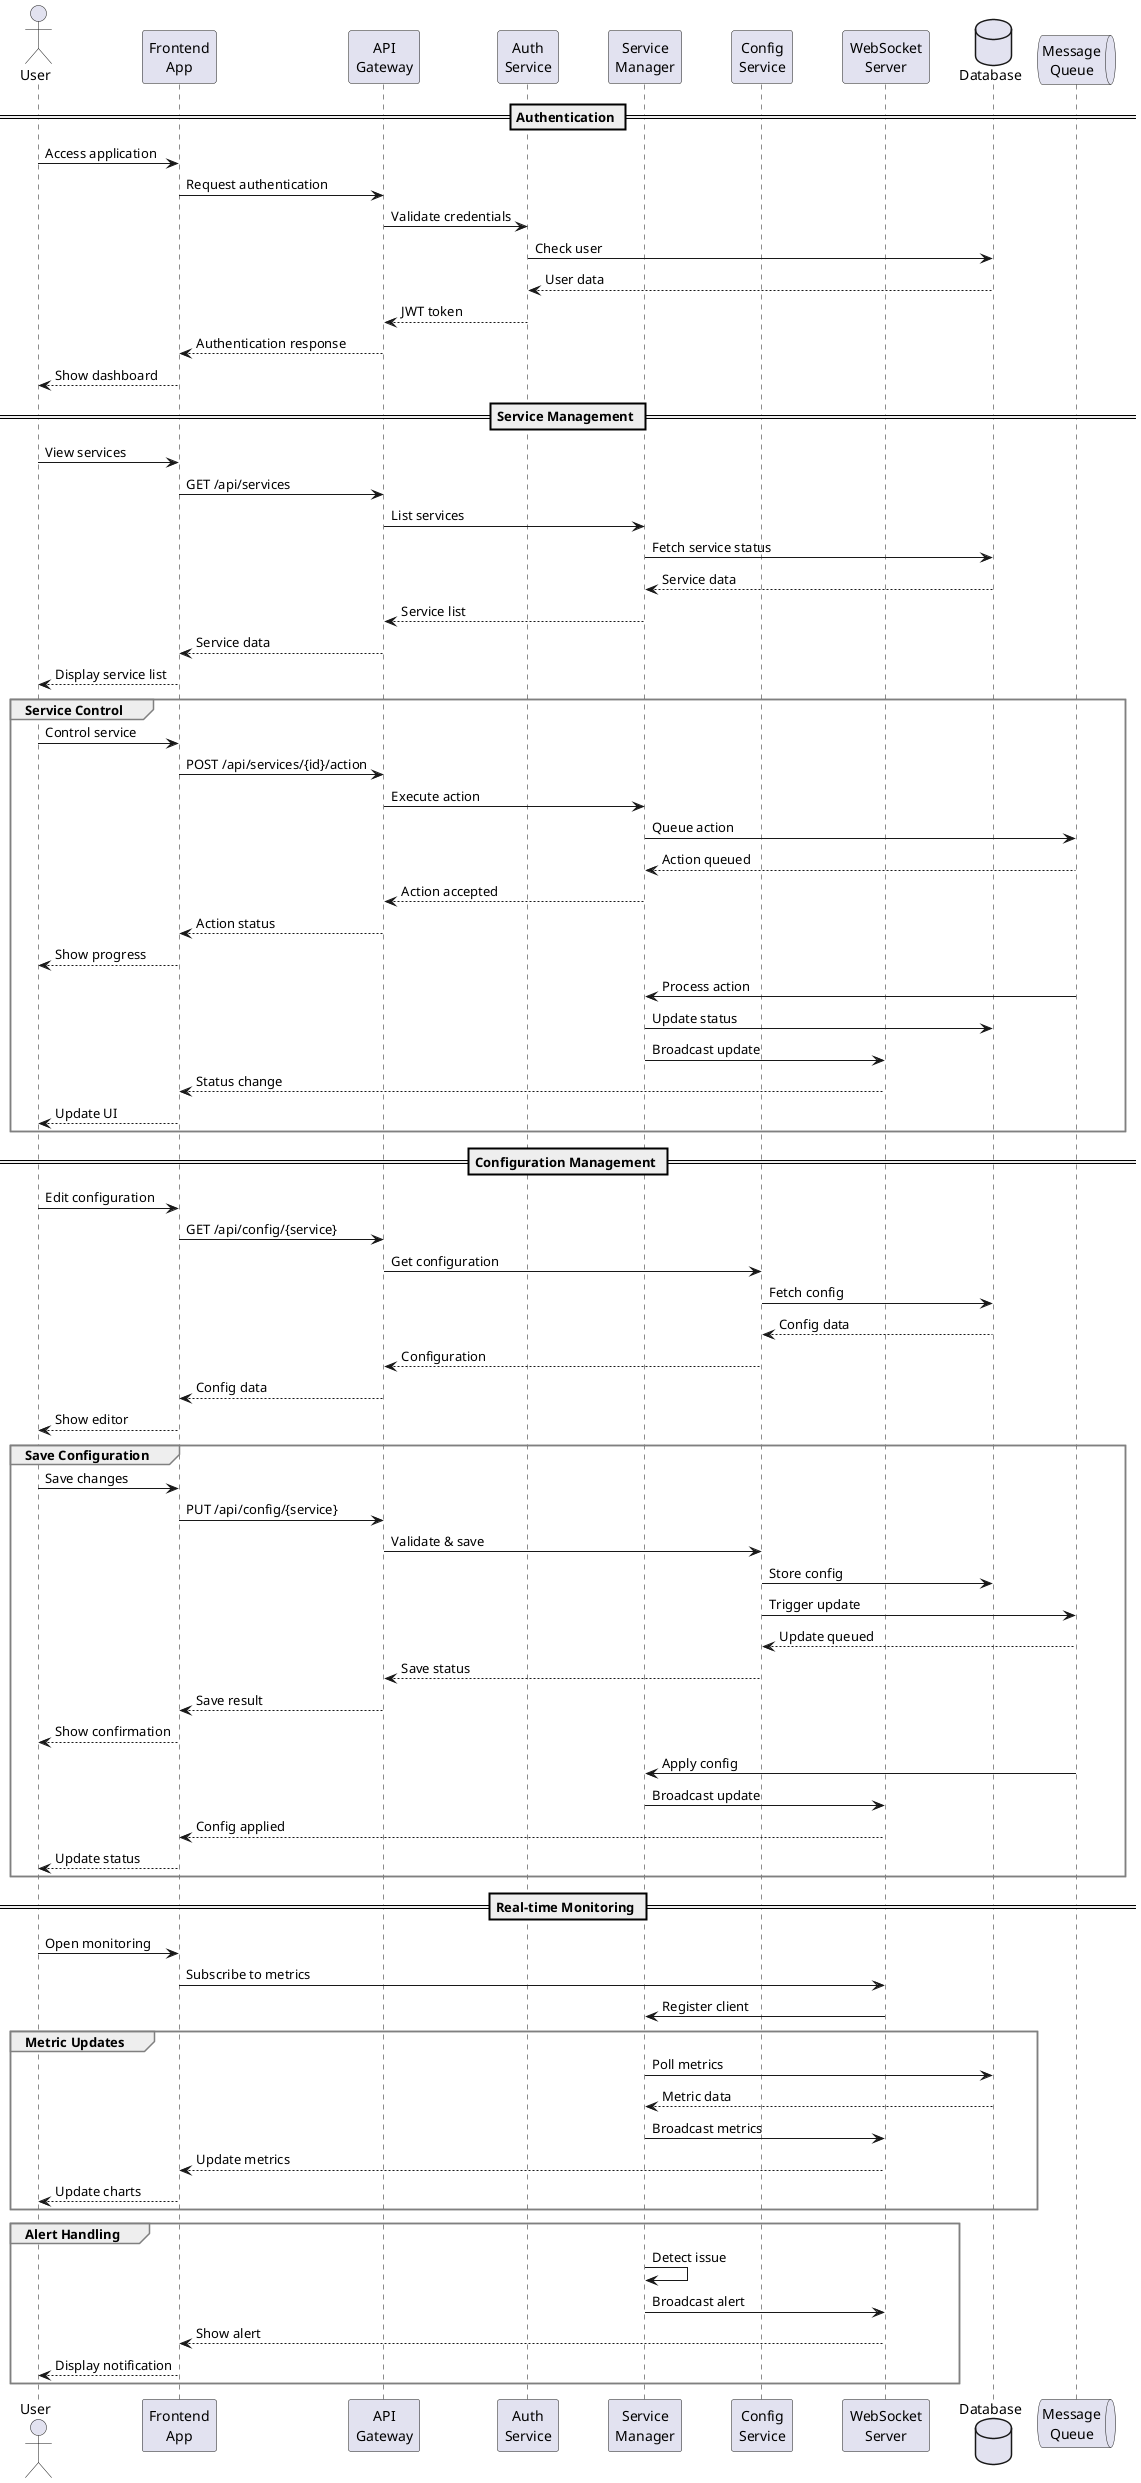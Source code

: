 @startuml Interaction Sequence

skinparam {
    ParticipantPadding 20
    BoxPadding 10
    SequenceGroupBodyBackgroundColor white
    SequenceGroupBorderColor gray
}

actor User
participant "Frontend\nApp" as Frontend
participant "API\nGateway" as Gateway
participant "Auth\nService" as Auth
participant "Service\nManager" as Manager
participant "Config\nService" as Config
participant "WebSocket\nServer" as WS
database "Database" as DB
queue "Message\nQueue" as Queue

== Authentication ==
User -> Frontend: Access application
Frontend -> Gateway: Request authentication
Gateway -> Auth: Validate credentials
Auth -> DB: Check user
DB --> Auth: User data
Auth --> Gateway: JWT token
Gateway --> Frontend: Authentication response
Frontend --> User: Show dashboard

== Service Management ==
User -> Frontend: View services
Frontend -> Gateway: GET /api/services
Gateway -> Manager: List services
Manager -> DB: Fetch service status
DB --> Manager: Service data
Manager --> Gateway: Service list
Gateway --> Frontend: Service data
Frontend --> User: Display service list

group Service Control
    User -> Frontend: Control service
    Frontend -> Gateway: POST /api/services/{id}/action
    Gateway -> Manager: Execute action
    Manager -> Queue: Queue action
    Queue --> Manager: Action queued
    Manager --> Gateway: Action accepted
    Gateway --> Frontend: Action status
    Frontend --> User: Show progress

    Queue -> Manager: Process action
    Manager -> DB: Update status
    Manager -> WS: Broadcast update
    WS --> Frontend: Status change
    Frontend --> User: Update UI
end

== Configuration Management ==
User -> Frontend: Edit configuration
Frontend -> Gateway: GET /api/config/{service}
Gateway -> Config: Get configuration
Config -> DB: Fetch config
DB --> Config: Config data
Config --> Gateway: Configuration
Gateway --> Frontend: Config data
Frontend --> User: Show editor

group Save Configuration
    User -> Frontend: Save changes
    Frontend -> Gateway: PUT /api/config/{service}
    Gateway -> Config: Validate & save
    Config -> DB: Store config
    Config -> Queue: Trigger update
    Queue --> Config: Update queued
    Config --> Gateway: Save status
    Gateway --> Frontend: Save result
    Frontend --> User: Show confirmation

    Queue -> Manager: Apply config
    Manager -> WS: Broadcast update
    WS --> Frontend: Config applied
    Frontend --> User: Update status
end

== Real-time Monitoring ==
User -> Frontend: Open monitoring
Frontend -> WS: Subscribe to metrics
WS -> Manager: Register client

group Metric Updates
    Manager -> DB: Poll metrics
    DB --> Manager: Metric data
    Manager -> WS: Broadcast metrics
    WS --> Frontend: Update metrics
    Frontend --> User: Update charts
end

group Alert Handling
    Manager -> Manager: Detect issue
    Manager -> WS: Broadcast alert
    WS --> Frontend: Show alert
    Frontend --> User: Display notification
end

@enduml 